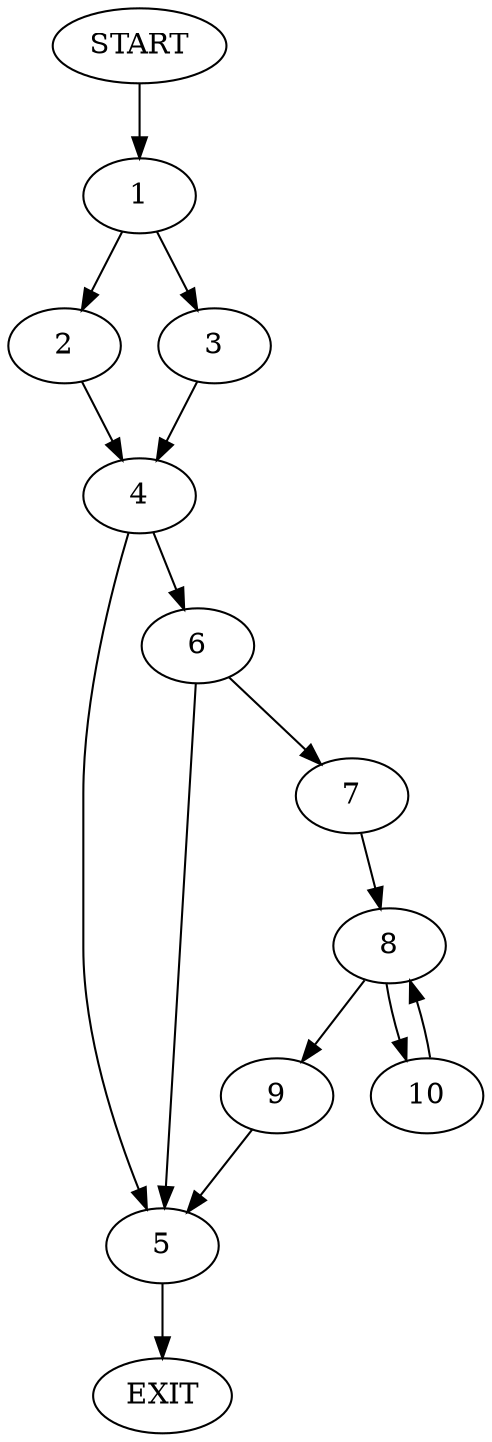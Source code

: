 digraph {
0 [label="START"]
11 [label="EXIT"]
0 -> 1
1 -> 2
1 -> 3
3 -> 4
2 -> 4
4 -> 5
4 -> 6
5 -> 11
6 -> 5
6 -> 7
7 -> 8
8 -> 9
8 -> 10
10 -> 8
9 -> 5
}
